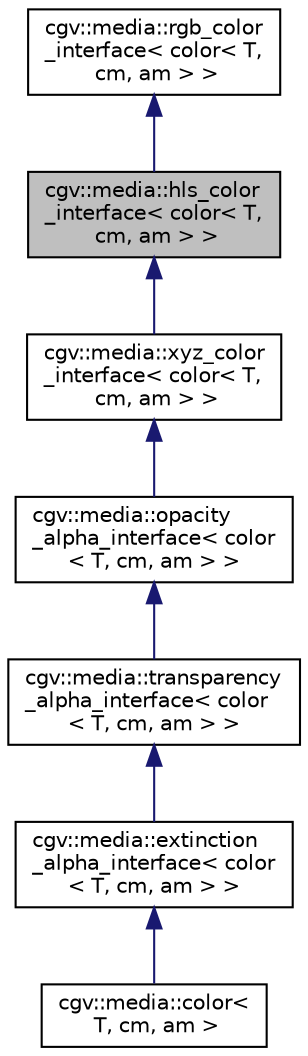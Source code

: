 digraph "cgv::media::hls_color_interface&lt; color&lt; T, cm, am &gt; &gt;"
{
  bgcolor="transparent";
  edge [fontname="Helvetica",fontsize="10",labelfontname="Helvetica",labelfontsize="10"];
  node [fontname="Helvetica",fontsize="10",shape=record];
  Node1 [label="cgv::media::hls_color\l_interface\< color\< T,\l cm, am \> \>",height=0.2,width=0.4,color="black", fillcolor="grey75", style="filled", fontcolor="black"];
  Node2 -> Node1 [dir="back",color="midnightblue",fontsize="10",style="solid",fontname="Helvetica"];
  Node2 [label="cgv::media::rgb_color\l_interface\< color\< T,\l cm, am \> \>",height=0.2,width=0.4,color="black",URL="$a00167.html",tooltip="read only implementation of rgb color interface including automatic conversion "];
  Node1 -> Node3 [dir="back",color="midnightblue",fontsize="10",style="solid",fontname="Helvetica"];
  Node3 [label="cgv::media::xyz_color\l_interface\< color\< T,\l cm, am \> \>",height=0.2,width=0.4,color="black",URL="$a00182.html",tooltip="read only implementation of xyz color interface including automatic conversion "];
  Node3 -> Node4 [dir="back",color="midnightblue",fontsize="10",style="solid",fontname="Helvetica"];
  Node4 [label="cgv::media::opacity\l_alpha_interface\< color\l\< T, cm, am \> \>",height=0.2,width=0.4,color="black",URL="$a00162.html",tooltip="read only implementation of opacity alpha interface including automatic conversion ..."];
  Node4 -> Node5 [dir="back",color="midnightblue",fontsize="10",style="solid",fontname="Helvetica"];
  Node5 [label="cgv::media::transparency\l_alpha_interface\< color\l\< T, cm, am \> \>",height=0.2,width=0.4,color="black",URL="$a00173.html",tooltip="read only implementation of transparency alpha interface including automatic conversion ..."];
  Node5 -> Node6 [dir="back",color="midnightblue",fontsize="10",style="solid",fontname="Helvetica"];
  Node6 [label="cgv::media::extinction\l_alpha_interface\< color\l\< T, cm, am \> \>",height=0.2,width=0.4,color="black",URL="$a00129.html",tooltip="read only implementation of extinction alpha interface including automatic conversion ..."];
  Node6 -> Node7 [dir="back",color="midnightblue",fontsize="10",style="solid",fontname="Helvetica"];
  Node7 [label="cgv::media::color\<\l T, cm, am \>",height=0.2,width=0.4,color="black",URL="$a00126.html"];
}
